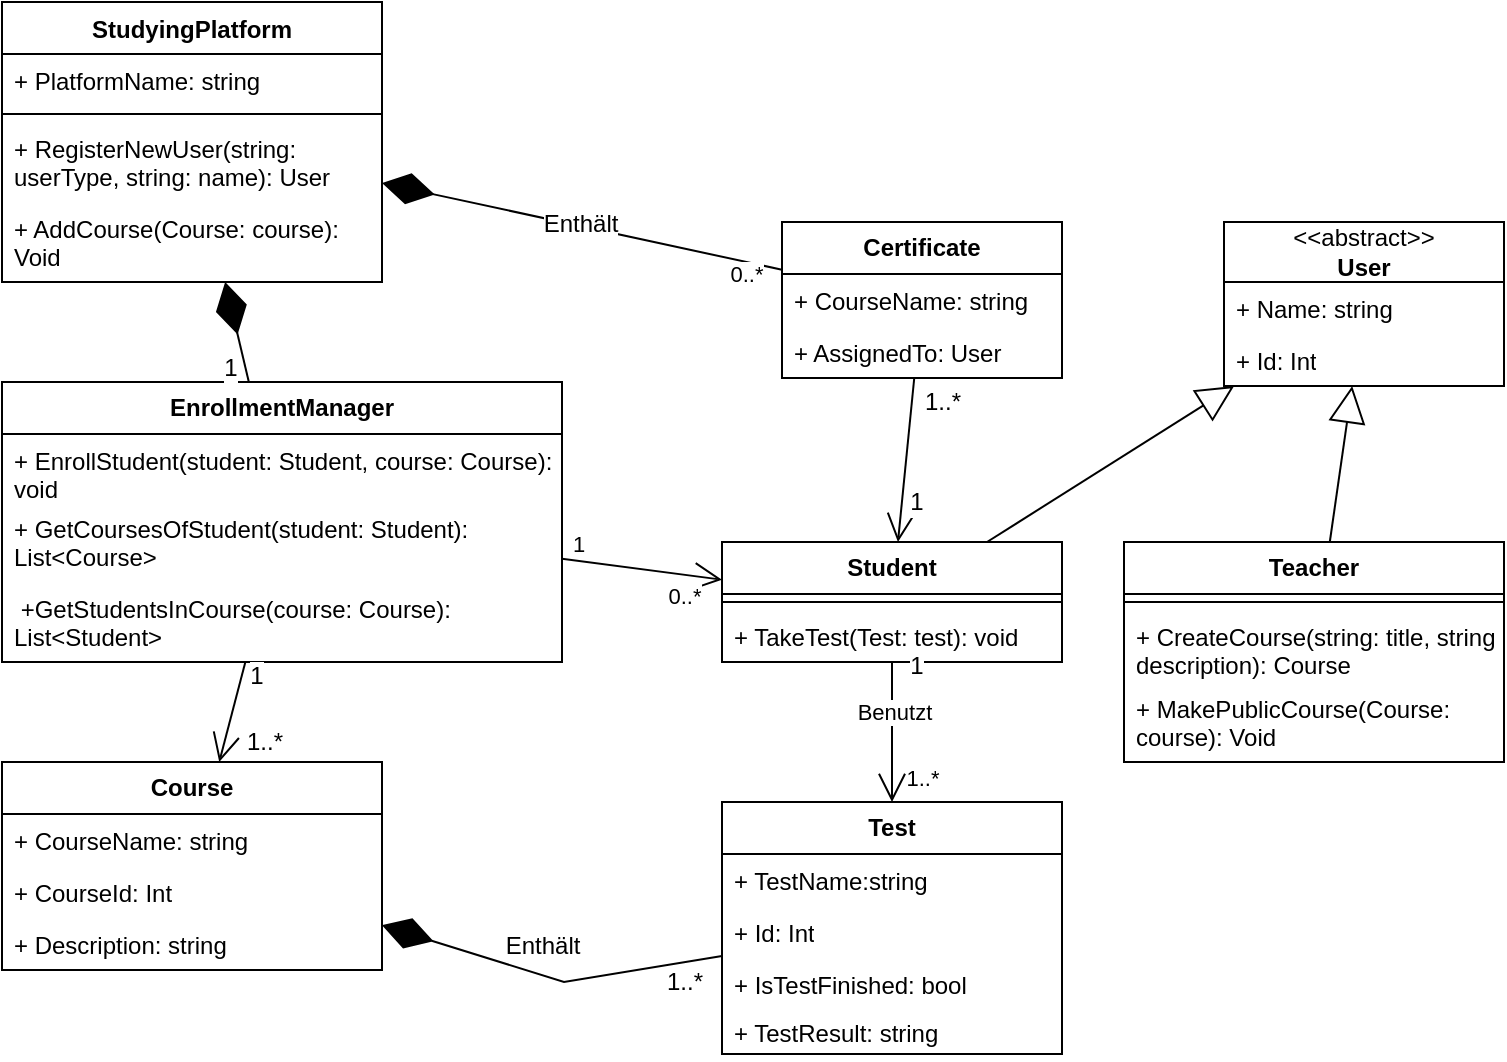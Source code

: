 <mxfile version="24.7.5">
  <diagram id="C5RBs43oDa-KdzZeNtuy" name="Page-1">
    <mxGraphModel dx="1044" dy="1025" grid="1" gridSize="10" guides="1" tooltips="1" connect="1" arrows="1" fold="1" page="1" pageScale="1" pageWidth="827" pageHeight="1169" math="0" shadow="0">
      <root>
        <mxCell id="WIyWlLk6GJQsqaUBKTNV-0" />
        <mxCell id="WIyWlLk6GJQsqaUBKTNV-1" parent="WIyWlLk6GJQsqaUBKTNV-0" />
        <mxCell id="ZnUw0Ei_6aZEV_6Elj-X-1" value="&lt;b&gt;Course&lt;/b&gt;" style="swimlane;fontStyle=0;childLayout=stackLayout;horizontal=1;startSize=26;fillColor=none;horizontalStack=0;resizeParent=1;resizeParentMax=0;resizeLast=0;collapsible=1;marginBottom=0;whiteSpace=wrap;html=1;" parent="WIyWlLk6GJQsqaUBKTNV-1" vertex="1">
          <mxGeometry x="19" y="650" width="190" height="104" as="geometry" />
        </mxCell>
        <mxCell id="ZnUw0Ei_6aZEV_6Elj-X-2" value="+ CourseName: string" style="text;strokeColor=none;fillColor=none;align=left;verticalAlign=top;spacingLeft=4;spacingRight=4;overflow=hidden;rotatable=0;points=[[0,0.5],[1,0.5]];portConstraint=eastwest;whiteSpace=wrap;html=1;" parent="ZnUw0Ei_6aZEV_6Elj-X-1" vertex="1">
          <mxGeometry y="26" width="190" height="26" as="geometry" />
        </mxCell>
        <mxCell id="ZnUw0Ei_6aZEV_6Elj-X-3" value="+ CourseId: Int" style="text;strokeColor=none;fillColor=none;align=left;verticalAlign=top;spacingLeft=4;spacingRight=4;overflow=hidden;rotatable=0;points=[[0,0.5],[1,0.5]];portConstraint=eastwest;whiteSpace=wrap;html=1;" parent="ZnUw0Ei_6aZEV_6Elj-X-1" vertex="1">
          <mxGeometry y="52" width="190" height="26" as="geometry" />
        </mxCell>
        <mxCell id="ZnUw0Ei_6aZEV_6Elj-X-85" value="+ Description: string" style="text;strokeColor=none;fillColor=none;align=left;verticalAlign=top;spacingLeft=4;spacingRight=4;overflow=hidden;rotatable=0;points=[[0,0.5],[1,0.5]];portConstraint=eastwest;whiteSpace=wrap;html=1;" parent="ZnUw0Ei_6aZEV_6Elj-X-1" vertex="1">
          <mxGeometry y="78" width="190" height="26" as="geometry" />
        </mxCell>
        <mxCell id="ZnUw0Ei_6aZEV_6Elj-X-5" value="&lt;b&gt;Student&lt;/b&gt;" style="swimlane;fontStyle=0;childLayout=stackLayout;horizontal=1;startSize=26;fillColor=none;horizontalStack=0;resizeParent=1;resizeParentMax=0;resizeLast=0;collapsible=1;marginBottom=0;whiteSpace=wrap;html=1;" parent="WIyWlLk6GJQsqaUBKTNV-1" vertex="1">
          <mxGeometry x="379" y="540" width="170" height="60" as="geometry" />
        </mxCell>
        <mxCell id="ZnUw0Ei_6aZEV_6Elj-X-31" value="" style="line;strokeWidth=1;fillColor=none;align=left;verticalAlign=middle;spacingTop=-1;spacingLeft=3;spacingRight=3;rotatable=0;labelPosition=right;points=[];portConstraint=eastwest;strokeColor=inherit;" parent="ZnUw0Ei_6aZEV_6Elj-X-5" vertex="1">
          <mxGeometry y="26" width="170" height="8" as="geometry" />
        </mxCell>
        <mxCell id="ZnUw0Ei_6aZEV_6Elj-X-8" value="+ TakeTest(Test: test): void" style="text;strokeColor=none;fillColor=none;align=left;verticalAlign=top;spacingLeft=4;spacingRight=4;overflow=hidden;rotatable=0;points=[[0,0.5],[1,0.5]];portConstraint=eastwest;whiteSpace=wrap;html=1;" parent="ZnUw0Ei_6aZEV_6Elj-X-5" vertex="1">
          <mxGeometry y="34" width="170" height="26" as="geometry" />
        </mxCell>
        <mxCell id="ZnUw0Ei_6aZEV_6Elj-X-9" value="&lt;b&gt;Teacher&lt;/b&gt;" style="swimlane;fontStyle=0;childLayout=stackLayout;horizontal=1;startSize=26;fillColor=none;horizontalStack=0;resizeParent=1;resizeParentMax=0;resizeLast=0;collapsible=1;marginBottom=0;whiteSpace=wrap;html=1;" parent="WIyWlLk6GJQsqaUBKTNV-1" vertex="1">
          <mxGeometry x="580" y="540" width="190" height="110" as="geometry" />
        </mxCell>
        <mxCell id="ZnUw0Ei_6aZEV_6Elj-X-34" value="" style="line;strokeWidth=1;fillColor=none;align=left;verticalAlign=middle;spacingTop=-1;spacingLeft=3;spacingRight=3;rotatable=0;labelPosition=right;points=[];portConstraint=eastwest;strokeColor=inherit;" parent="ZnUw0Ei_6aZEV_6Elj-X-9" vertex="1">
          <mxGeometry y="26" width="190" height="8" as="geometry" />
        </mxCell>
        <mxCell id="ZnUw0Ei_6aZEV_6Elj-X-12" value="+ CreateCourse(string: title, string description): Course" style="text;strokeColor=none;fillColor=none;align=left;verticalAlign=top;spacingLeft=4;spacingRight=4;overflow=hidden;rotatable=0;points=[[0,0.5],[1,0.5]];portConstraint=eastwest;whiteSpace=wrap;html=1;" parent="ZnUw0Ei_6aZEV_6Elj-X-9" vertex="1">
          <mxGeometry y="34" width="190" height="36" as="geometry" />
        </mxCell>
        <mxCell id="ZnUw0Ei_6aZEV_6Elj-X-35" value="+ MakePublicCourse(Course: course): Void" style="text;strokeColor=none;fillColor=none;align=left;verticalAlign=top;spacingLeft=4;spacingRight=4;overflow=hidden;rotatable=0;points=[[0,0.5],[1,0.5]];portConstraint=eastwest;whiteSpace=wrap;html=1;" parent="ZnUw0Ei_6aZEV_6Elj-X-9" vertex="1">
          <mxGeometry y="70" width="190" height="40" as="geometry" />
        </mxCell>
        <mxCell id="ZnUw0Ei_6aZEV_6Elj-X-13" value="StudyingPlatform" style="swimlane;fontStyle=1;align=center;verticalAlign=top;childLayout=stackLayout;horizontal=1;startSize=26;horizontalStack=0;resizeParent=1;resizeParentMax=0;resizeLast=0;collapsible=1;marginBottom=0;whiteSpace=wrap;html=1;" parent="WIyWlLk6GJQsqaUBKTNV-1" vertex="1">
          <mxGeometry x="19" y="270" width="190" height="140" as="geometry" />
        </mxCell>
        <mxCell id="ZnUw0Ei_6aZEV_6Elj-X-14" value="&lt;span style=&quot;text-align: center;&quot;&gt;+ PlatformName&lt;/span&gt;&lt;span style=&quot;text-align: center; background-color: initial;&quot;&gt;: string&lt;/span&gt;" style="text;strokeColor=none;fillColor=none;align=left;verticalAlign=top;spacingLeft=4;spacingRight=4;overflow=hidden;rotatable=0;points=[[0,0.5],[1,0.5]];portConstraint=eastwest;whiteSpace=wrap;html=1;" parent="ZnUw0Ei_6aZEV_6Elj-X-13" vertex="1">
          <mxGeometry y="26" width="190" height="26" as="geometry" />
        </mxCell>
        <mxCell id="ZnUw0Ei_6aZEV_6Elj-X-15" value="" style="line;strokeWidth=1;fillColor=none;align=left;verticalAlign=middle;spacingTop=-1;spacingLeft=3;spacingRight=3;rotatable=0;labelPosition=right;points=[];portConstraint=eastwest;strokeColor=inherit;" parent="ZnUw0Ei_6aZEV_6Elj-X-13" vertex="1">
          <mxGeometry y="52" width="190" height="8" as="geometry" />
        </mxCell>
        <mxCell id="ZnUw0Ei_6aZEV_6Elj-X-32" value="&lt;div style=&quot;&quot;&gt;&lt;span style=&quot;background-color: initial;&quot;&gt;+ RegisterNewUser(string: userType, string: name): User&lt;/span&gt;&lt;br&gt;&lt;/div&gt;" style="text;strokeColor=none;fillColor=none;align=left;verticalAlign=top;spacingLeft=4;spacingRight=4;overflow=hidden;rotatable=0;points=[[0,0.5],[1,0.5]];portConstraint=eastwest;whiteSpace=wrap;html=1;" parent="ZnUw0Ei_6aZEV_6Elj-X-13" vertex="1">
          <mxGeometry y="60" width="190" height="40" as="geometry" />
        </mxCell>
        <mxCell id="ZnUw0Ei_6aZEV_6Elj-X-62" value="&lt;div style=&quot;&quot;&gt;+ AddCourse(Course: course): Void&lt;/div&gt;" style="text;strokeColor=none;fillColor=none;align=left;verticalAlign=top;spacingLeft=4;spacingRight=4;overflow=hidden;rotatable=0;points=[[0,0.5],[1,0.5]];portConstraint=eastwest;whiteSpace=wrap;html=1;" parent="ZnUw0Ei_6aZEV_6Elj-X-13" vertex="1">
          <mxGeometry y="100" width="190" height="40" as="geometry" />
        </mxCell>
        <mxCell id="ZnUw0Ei_6aZEV_6Elj-X-17" value="&lt;b&gt;Test&lt;/b&gt;" style="swimlane;fontStyle=0;childLayout=stackLayout;horizontal=1;startSize=26;fillColor=none;horizontalStack=0;resizeParent=1;resizeParentMax=0;resizeLast=0;collapsible=1;marginBottom=0;whiteSpace=wrap;html=1;" parent="WIyWlLk6GJQsqaUBKTNV-1" vertex="1">
          <mxGeometry x="379" y="670" width="170" height="126" as="geometry" />
        </mxCell>
        <mxCell id="ZnUw0Ei_6aZEV_6Elj-X-18" value="+ TestName:string" style="text;strokeColor=none;fillColor=none;align=left;verticalAlign=top;spacingLeft=4;spacingRight=4;overflow=hidden;rotatable=0;points=[[0,0.5],[1,0.5]];portConstraint=eastwest;whiteSpace=wrap;html=1;" parent="ZnUw0Ei_6aZEV_6Elj-X-17" vertex="1">
          <mxGeometry y="26" width="170" height="26" as="geometry" />
        </mxCell>
        <mxCell id="ZnUw0Ei_6aZEV_6Elj-X-19" value="+ Id: Int" style="text;strokeColor=none;fillColor=none;align=left;verticalAlign=top;spacingLeft=4;spacingRight=4;overflow=hidden;rotatable=0;points=[[0,0.5],[1,0.5]];portConstraint=eastwest;whiteSpace=wrap;html=1;" parent="ZnUw0Ei_6aZEV_6Elj-X-17" vertex="1">
          <mxGeometry y="52" width="170" height="26" as="geometry" />
        </mxCell>
        <mxCell id="ZnUw0Ei_6aZEV_6Elj-X-20" value="+ IsTestFinished: bool" style="text;strokeColor=none;fillColor=none;align=left;verticalAlign=top;spacingLeft=4;spacingRight=4;overflow=hidden;rotatable=0;points=[[0,0.5],[1,0.5]];portConstraint=eastwest;whiteSpace=wrap;html=1;" parent="ZnUw0Ei_6aZEV_6Elj-X-17" vertex="1">
          <mxGeometry y="78" width="170" height="24" as="geometry" />
        </mxCell>
        <mxCell id="ZnUw0Ei_6aZEV_6Elj-X-38" value="+ TestResult: string" style="text;strokeColor=none;fillColor=none;align=left;verticalAlign=top;spacingLeft=4;spacingRight=4;overflow=hidden;rotatable=0;points=[[0,0.5],[1,0.5]];portConstraint=eastwest;whiteSpace=wrap;html=1;" parent="ZnUw0Ei_6aZEV_6Elj-X-17" vertex="1">
          <mxGeometry y="102" width="170" height="24" as="geometry" />
        </mxCell>
        <mxCell id="ZnUw0Ei_6aZEV_6Elj-X-21" value="&lt;b&gt;Certificate&lt;/b&gt;" style="swimlane;fontStyle=0;childLayout=stackLayout;horizontal=1;startSize=26;fillColor=none;horizontalStack=0;resizeParent=1;resizeParentMax=0;resizeLast=0;collapsible=1;marginBottom=0;whiteSpace=wrap;html=1;" parent="WIyWlLk6GJQsqaUBKTNV-1" vertex="1">
          <mxGeometry x="409" y="380" width="140" height="78" as="geometry" />
        </mxCell>
        <mxCell id="ZnUw0Ei_6aZEV_6Elj-X-22" value="+ CourseName: string" style="text;strokeColor=none;fillColor=none;align=left;verticalAlign=top;spacingLeft=4;spacingRight=4;overflow=hidden;rotatable=0;points=[[0,0.5],[1,0.5]];portConstraint=eastwest;whiteSpace=wrap;html=1;" parent="ZnUw0Ei_6aZEV_6Elj-X-21" vertex="1">
          <mxGeometry y="26" width="140" height="26" as="geometry" />
        </mxCell>
        <mxCell id="ZnUw0Ei_6aZEV_6Elj-X-23" value="+ AssignedTo: User" style="text;strokeColor=none;fillColor=none;align=left;verticalAlign=top;spacingLeft=4;spacingRight=4;overflow=hidden;rotatable=0;points=[[0,0.5],[1,0.5]];portConstraint=eastwest;whiteSpace=wrap;html=1;" parent="ZnUw0Ei_6aZEV_6Elj-X-21" vertex="1">
          <mxGeometry y="52" width="140" height="26" as="geometry" />
        </mxCell>
        <mxCell id="ZnUw0Ei_6aZEV_6Elj-X-41" value="&amp;lt;&amp;lt;abstract&lt;span style=&quot;background-color: initial;&quot;&gt;&amp;gt;&amp;gt;&lt;/span&gt;&lt;div&gt;&lt;span style=&quot;background-color: initial;&quot;&gt;&lt;b&gt;User&lt;/b&gt;&lt;/span&gt;&lt;/div&gt;" style="swimlane;fontStyle=0;childLayout=stackLayout;horizontal=1;startSize=30;fillColor=none;horizontalStack=0;resizeParent=1;resizeParentMax=0;resizeLast=0;collapsible=1;marginBottom=0;whiteSpace=wrap;html=1;" parent="WIyWlLk6GJQsqaUBKTNV-1" vertex="1">
          <mxGeometry x="630" y="380" width="140" height="82" as="geometry" />
        </mxCell>
        <mxCell id="ZnUw0Ei_6aZEV_6Elj-X-42" value="+ Name: string" style="text;strokeColor=none;fillColor=none;align=left;verticalAlign=top;spacingLeft=4;spacingRight=4;overflow=hidden;rotatable=0;points=[[0,0.5],[1,0.5]];portConstraint=eastwest;whiteSpace=wrap;html=1;" parent="ZnUw0Ei_6aZEV_6Elj-X-41" vertex="1">
          <mxGeometry y="30" width="140" height="26" as="geometry" />
        </mxCell>
        <mxCell id="ZnUw0Ei_6aZEV_6Elj-X-43" value="+ Id: Int" style="text;strokeColor=none;fillColor=none;align=left;verticalAlign=top;spacingLeft=4;spacingRight=4;overflow=hidden;rotatable=0;points=[[0,0.5],[1,0.5]];portConstraint=eastwest;whiteSpace=wrap;html=1;" parent="ZnUw0Ei_6aZEV_6Elj-X-41" vertex="1">
          <mxGeometry y="56" width="140" height="26" as="geometry" />
        </mxCell>
        <mxCell id="ZnUw0Ei_6aZEV_6Elj-X-45" value="" style="endArrow=block;endSize=16;endFill=0;html=1;rounded=0;" parent="WIyWlLk6GJQsqaUBKTNV-1" source="ZnUw0Ei_6aZEV_6Elj-X-5" target="ZnUw0Ei_6aZEV_6Elj-X-41" edge="1">
          <mxGeometry width="160" relative="1" as="geometry">
            <mxPoint x="363" y="1110" as="sourcePoint" />
            <mxPoint x="389" y="1050" as="targetPoint" />
          </mxGeometry>
        </mxCell>
        <mxCell id="ZnUw0Ei_6aZEV_6Elj-X-46" value="" style="endArrow=block;endSize=16;endFill=0;html=1;rounded=0;" parent="WIyWlLk6GJQsqaUBKTNV-1" source="ZnUw0Ei_6aZEV_6Elj-X-9" target="ZnUw0Ei_6aZEV_6Elj-X-41" edge="1">
          <mxGeometry width="160" relative="1" as="geometry">
            <mxPoint x="599" y="1090" as="sourcePoint" />
            <mxPoint x="625" y="1030" as="targetPoint" />
          </mxGeometry>
        </mxCell>
        <mxCell id="ZnUw0Ei_6aZEV_6Elj-X-47" value="" style="endArrow=open;endFill=1;endSize=12;html=1;rounded=0;" parent="WIyWlLk6GJQsqaUBKTNV-1" source="ZnUw0Ei_6aZEV_6Elj-X-21" target="ZnUw0Ei_6aZEV_6Elj-X-5" edge="1">
          <mxGeometry width="160" relative="1" as="geometry">
            <mxPoint x="259" y="960" as="sourcePoint" />
            <mxPoint x="419" y="960" as="targetPoint" />
          </mxGeometry>
        </mxCell>
        <mxCell id="ZnUw0Ei_6aZEV_6Elj-X-51" value="&lt;span style=&quot;font-size: 12px;&quot;&gt;1..*&lt;/span&gt;" style="edgeLabel;html=1;align=center;verticalAlign=middle;resizable=0;points=[];" parent="ZnUw0Ei_6aZEV_6Elj-X-47" vertex="1" connectable="0">
          <mxGeometry x="-0.71" y="-2" relative="1" as="geometry">
            <mxPoint x="17" as="offset" />
          </mxGeometry>
        </mxCell>
        <mxCell id="ZnUw0Ei_6aZEV_6Elj-X-52" value="&lt;font style=&quot;font-size: 12px;&quot;&gt;1&lt;/font&gt;" style="edgeLabel;html=1;align=center;verticalAlign=middle;resizable=0;points=[];" parent="ZnUw0Ei_6aZEV_6Elj-X-47" vertex="1" connectable="0">
          <mxGeometry x="0.507" y="-1" relative="1" as="geometry">
            <mxPoint x="8" as="offset" />
          </mxGeometry>
        </mxCell>
        <mxCell id="ZnUw0Ei_6aZEV_6Elj-X-49" value="" style="endArrow=open;endFill=1;endSize=12;html=1;rounded=0;" parent="WIyWlLk6GJQsqaUBKTNV-1" source="ZnUw0Ei_6aZEV_6Elj-X-5" target="ZnUw0Ei_6aZEV_6Elj-X-17" edge="1">
          <mxGeometry width="160" relative="1" as="geometry">
            <mxPoint x="330" y="850" as="sourcePoint" />
            <mxPoint x="399" y="710" as="targetPoint" />
          </mxGeometry>
        </mxCell>
        <mxCell id="ZnUw0Ei_6aZEV_6Elj-X-58" value="Benutzt" style="edgeLabel;html=1;align=center;verticalAlign=middle;resizable=0;points=[];" parent="ZnUw0Ei_6aZEV_6Elj-X-49" vertex="1" connectable="0">
          <mxGeometry x="-0.17" y="1" relative="1" as="geometry">
            <mxPoint y="-4" as="offset" />
          </mxGeometry>
        </mxCell>
        <mxCell id="ZnUw0Ei_6aZEV_6Elj-X-60" value="&lt;font style=&quot;font-size: 12px;&quot;&gt;1&lt;/font&gt;" style="edgeLabel;html=1;align=center;verticalAlign=middle;resizable=0;points=[];" parent="ZnUw0Ei_6aZEV_6Elj-X-49" vertex="1" connectable="0">
          <mxGeometry x="0.663" relative="1" as="geometry">
            <mxPoint x="12" y="-56" as="offset" />
          </mxGeometry>
        </mxCell>
        <mxCell id="ZnUw0Ei_6aZEV_6Elj-X-61" value="1..*" style="edgeLabel;html=1;align=center;verticalAlign=middle;resizable=0;points=[];" parent="ZnUw0Ei_6aZEV_6Elj-X-49" vertex="1" connectable="0">
          <mxGeometry x="-0.655" relative="1" as="geometry">
            <mxPoint x="15" y="46" as="offset" />
          </mxGeometry>
        </mxCell>
        <mxCell id="ZnUw0Ei_6aZEV_6Elj-X-55" value="&lt;font style=&quot;font-size: 12px;&quot;&gt;1..*&lt;/font&gt;" style="endArrow=diamondThin;endFill=1;endSize=24;html=1;rounded=0;" parent="WIyWlLk6GJQsqaUBKTNV-1" source="ZnUw0Ei_6aZEV_6Elj-X-17" target="ZnUw0Ei_6aZEV_6Elj-X-1" edge="1">
          <mxGeometry x="-0.762" y="10" width="160" relative="1" as="geometry">
            <mxPoint x="320.111" y="830" as="sourcePoint" />
            <mxPoint x="236.16" y="730" as="targetPoint" />
            <Array as="points">
              <mxPoint x="300" y="760" />
            </Array>
            <mxPoint as="offset" />
          </mxGeometry>
        </mxCell>
        <mxCell id="ZnUw0Ei_6aZEV_6Elj-X-56" value="&lt;font style=&quot;font-size: 12px;&quot;&gt;Enthält&lt;/font&gt;" style="edgeLabel;html=1;align=center;verticalAlign=middle;resizable=0;points=[];" parent="ZnUw0Ei_6aZEV_6Elj-X-55" vertex="1" connectable="0">
          <mxGeometry x="0.213" y="-4" relative="1" as="geometry">
            <mxPoint x="13" y="-7" as="offset" />
          </mxGeometry>
        </mxCell>
        <mxCell id="ZnUw0Ei_6aZEV_6Elj-X-64" value="&lt;b&gt;EnrollmentManager&lt;/b&gt;" style="swimlane;fontStyle=0;childLayout=stackLayout;horizontal=1;startSize=26;fillColor=none;horizontalStack=0;resizeParent=1;resizeParentMax=0;resizeLast=0;collapsible=1;marginBottom=0;whiteSpace=wrap;html=1;" parent="WIyWlLk6GJQsqaUBKTNV-1" vertex="1">
          <mxGeometry x="19" y="460" width="280" height="140" as="geometry">
            <mxRectangle x="130" y="240" width="100" height="30" as="alternateBounds" />
          </mxGeometry>
        </mxCell>
        <mxCell id="ZnUw0Ei_6aZEV_6Elj-X-65" value="+ EnrollStudent(student: Student, course: Course): void" style="text;strokeColor=none;fillColor=none;align=left;verticalAlign=top;spacingLeft=4;spacingRight=4;overflow=hidden;rotatable=0;points=[[0,0.5],[1,0.5]];portConstraint=eastwest;whiteSpace=wrap;html=1;" parent="ZnUw0Ei_6aZEV_6Elj-X-64" vertex="1">
          <mxGeometry y="26" width="280" height="34" as="geometry" />
        </mxCell>
        <mxCell id="ZnUw0Ei_6aZEV_6Elj-X-66" value="+ GetCoursesOfStudent(student: Student): List&amp;lt;Course&amp;gt;" style="text;strokeColor=none;fillColor=none;align=left;verticalAlign=top;spacingLeft=4;spacingRight=4;overflow=hidden;rotatable=0;points=[[0,0.5],[1,0.5]];portConstraint=eastwest;whiteSpace=wrap;html=1;" parent="ZnUw0Ei_6aZEV_6Elj-X-64" vertex="1">
          <mxGeometry y="60" width="280" height="40" as="geometry" />
        </mxCell>
        <mxCell id="ZnUw0Ei_6aZEV_6Elj-X-75" value="&lt;div&gt;&amp;nbsp;+GetStudentsInCourse(course: Course): List&amp;lt;Student&amp;gt;&lt;/div&gt;" style="text;strokeColor=none;fillColor=none;align=left;verticalAlign=top;spacingLeft=4;spacingRight=4;overflow=hidden;rotatable=0;points=[[0,0.5],[1,0.5]];portConstraint=eastwest;whiteSpace=wrap;html=1;" parent="ZnUw0Ei_6aZEV_6Elj-X-64" vertex="1">
          <mxGeometry y="100" width="280" height="40" as="geometry" />
        </mxCell>
        <mxCell id="ZnUw0Ei_6aZEV_6Elj-X-70" value="" style="endArrow=open;endFill=1;endSize=12;html=1;rounded=0;" parent="WIyWlLk6GJQsqaUBKTNV-1" source="ZnUw0Ei_6aZEV_6Elj-X-64" target="ZnUw0Ei_6aZEV_6Elj-X-1" edge="1">
          <mxGeometry width="160" relative="1" as="geometry">
            <mxPoint x="129" y="600" as="sourcePoint" />
            <mxPoint x="49" y="680" as="targetPoint" />
          </mxGeometry>
        </mxCell>
        <mxCell id="ZnUw0Ei_6aZEV_6Elj-X-74" value="&lt;font style=&quot;font-size: 12px;&quot;&gt;1&lt;/font&gt;" style="edgeLabel;html=1;align=center;verticalAlign=middle;resizable=0;points=[];" parent="ZnUw0Ei_6aZEV_6Elj-X-70" vertex="1" connectable="0">
          <mxGeometry x="-0.712" y="-2" relative="1" as="geometry">
            <mxPoint x="9" as="offset" />
          </mxGeometry>
        </mxCell>
        <mxCell id="ZnUw0Ei_6aZEV_6Elj-X-77" value="&lt;font style=&quot;font-size: 12px;&quot;&gt;1..*&lt;/font&gt;" style="edgeLabel;html=1;align=center;verticalAlign=middle;resizable=0;points=[];" parent="ZnUw0Ei_6aZEV_6Elj-X-70" vertex="1" connectable="0">
          <mxGeometry x="0.481" relative="1" as="geometry">
            <mxPoint x="19" y="3" as="offset" />
          </mxGeometry>
        </mxCell>
        <mxCell id="ZnUw0Ei_6aZEV_6Elj-X-79" value="" style="endArrow=diamondThin;endFill=1;endSize=24;html=1;rounded=0;" parent="WIyWlLk6GJQsqaUBKTNV-1" source="ZnUw0Ei_6aZEV_6Elj-X-64" target="ZnUw0Ei_6aZEV_6Elj-X-13" edge="1">
          <mxGeometry width="160" relative="1" as="geometry">
            <mxPoint x="329" y="560" as="sourcePoint" />
            <mxPoint x="489" y="560" as="targetPoint" />
          </mxGeometry>
        </mxCell>
        <mxCell id="ZnUw0Ei_6aZEV_6Elj-X-80" value="&lt;font style=&quot;font-size: 12px;&quot;&gt;1&lt;/font&gt;" style="edgeLabel;html=1;align=center;verticalAlign=middle;resizable=0;points=[];" parent="ZnUw0Ei_6aZEV_6Elj-X-79" vertex="1" connectable="0">
          <mxGeometry x="-0.691" y="-2" relative="1" as="geometry">
            <mxPoint x="-10" y="1" as="offset" />
          </mxGeometry>
        </mxCell>
        <mxCell id="ZnUw0Ei_6aZEV_6Elj-X-81" value="" style="endArrow=open;endFill=1;endSize=12;html=1;rounded=0;" parent="WIyWlLk6GJQsqaUBKTNV-1" source="ZnUw0Ei_6aZEV_6Elj-X-64" target="ZnUw0Ei_6aZEV_6Elj-X-5" edge="1">
          <mxGeometry width="160" relative="1" as="geometry">
            <mxPoint x="329" y="560" as="sourcePoint" />
            <mxPoint x="489" y="560" as="targetPoint" />
          </mxGeometry>
        </mxCell>
        <mxCell id="ZnUw0Ei_6aZEV_6Elj-X-82" value="1" style="edgeLabel;html=1;align=center;verticalAlign=middle;resizable=0;points=[];" parent="ZnUw0Ei_6aZEV_6Elj-X-81" vertex="1" connectable="0">
          <mxGeometry x="-0.801" y="1" relative="1" as="geometry">
            <mxPoint y="-8" as="offset" />
          </mxGeometry>
        </mxCell>
        <mxCell id="ZnUw0Ei_6aZEV_6Elj-X-84" value="0..*" style="edgeLabel;html=1;align=center;verticalAlign=middle;resizable=0;points=[];" parent="ZnUw0Ei_6aZEV_6Elj-X-81" vertex="1" connectable="0">
          <mxGeometry x="0.745" y="-2" relative="1" as="geometry">
            <mxPoint x="-9" y="7" as="offset" />
          </mxGeometry>
        </mxCell>
        <mxCell id="8_o9UTNNQwO5jUjnxQf3-2" value="" style="endArrow=diamondThin;endFill=1;endSize=24;html=1;rounded=0;" edge="1" parent="WIyWlLk6GJQsqaUBKTNV-1" source="ZnUw0Ei_6aZEV_6Elj-X-21" target="ZnUw0Ei_6aZEV_6Elj-X-13">
          <mxGeometry width="160" relative="1" as="geometry">
            <mxPoint x="330" y="520" as="sourcePoint" />
            <mxPoint x="490" y="520" as="targetPoint" />
          </mxGeometry>
        </mxCell>
        <mxCell id="8_o9UTNNQwO5jUjnxQf3-3" value="0..*" style="edgeLabel;html=1;align=center;verticalAlign=middle;resizable=0;points=[];" vertex="1" connectable="0" parent="8_o9UTNNQwO5jUjnxQf3-2">
          <mxGeometry x="-0.763" y="1" relative="1" as="geometry">
            <mxPoint x="5" y="6" as="offset" />
          </mxGeometry>
        </mxCell>
        <mxCell id="8_o9UTNNQwO5jUjnxQf3-4" value="&lt;span style=&quot;font-size: 12px;&quot;&gt;Enthält&lt;/span&gt;" style="edgeLabel;html=1;align=center;verticalAlign=middle;resizable=0;points=[];" vertex="1" connectable="0" parent="8_o9UTNNQwO5jUjnxQf3-2">
          <mxGeometry x="0.012" y="-1" relative="1" as="geometry">
            <mxPoint as="offset" />
          </mxGeometry>
        </mxCell>
      </root>
    </mxGraphModel>
  </diagram>
</mxfile>
